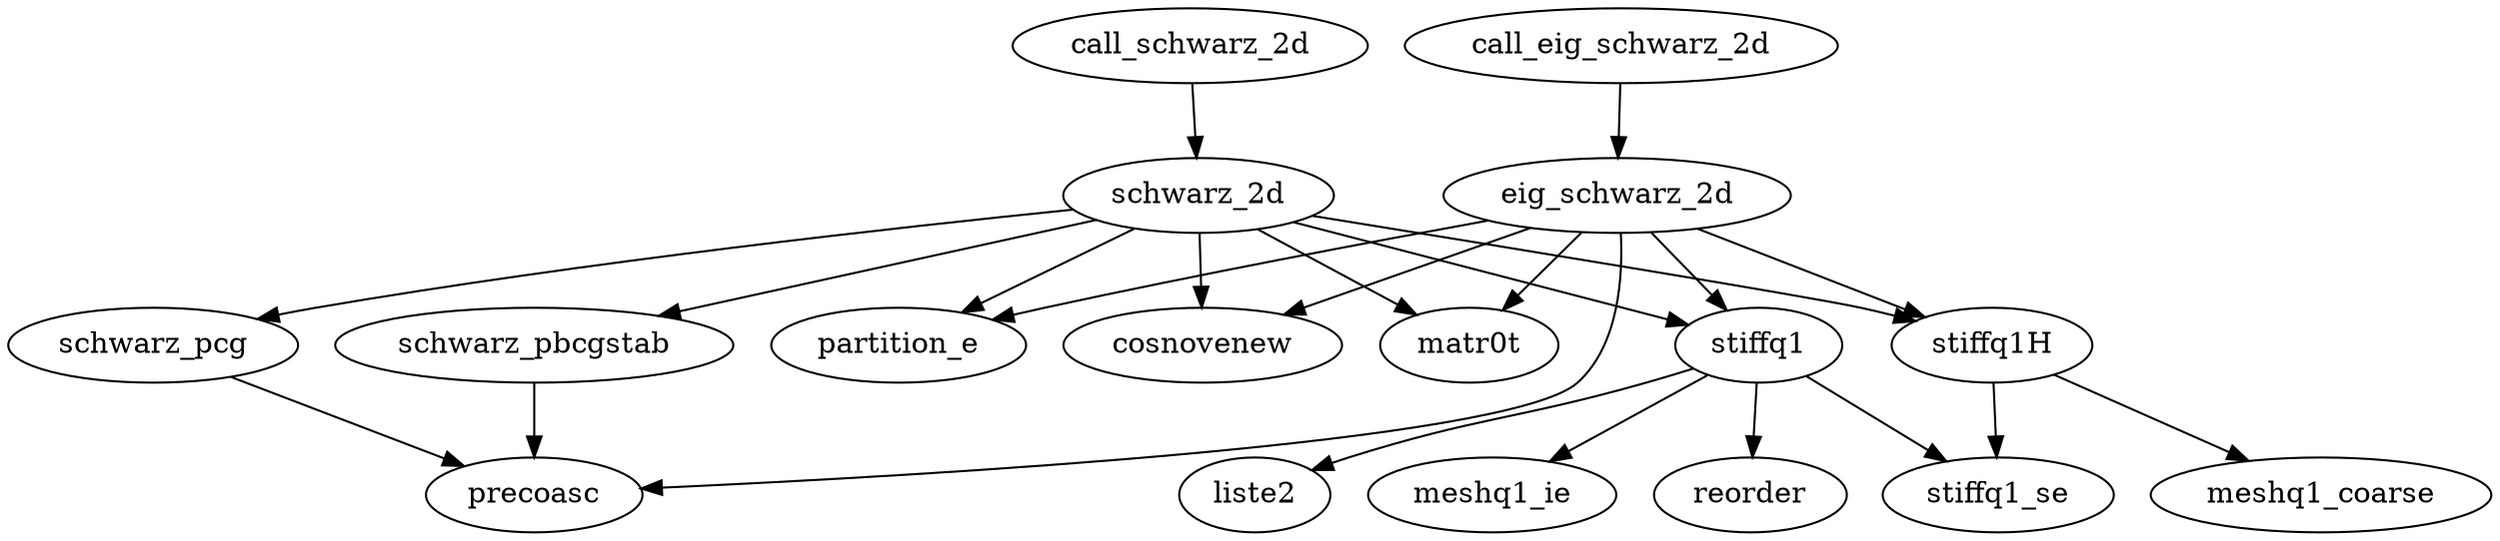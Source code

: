 /* Created by mdot for Matlab */
digraph m2html {
  call_eig_schwarz_2d -> eig_schwarz_2d;
  call_schwarz_2d -> schwarz_2d;
  eig_schwarz_2d -> cosnovenew;
  eig_schwarz_2d -> matr0t;
  eig_schwarz_2d -> partition_e;
  eig_schwarz_2d -> precoasc;
  eig_schwarz_2d -> stiffq1;
  eig_schwarz_2d -> stiffq1H;
  schwarz_2d -> cosnovenew;
  schwarz_2d -> matr0t;
  schwarz_2d -> partition_e;
  schwarz_2d -> schwarz_pbcgstab;
  schwarz_2d -> schwarz_pcg;
  schwarz_2d -> stiffq1;
  schwarz_2d -> stiffq1H;
  schwarz_pbcgstab -> precoasc;
  schwarz_pcg -> precoasc;
  stiffq1 -> liste2;
  stiffq1 -> meshq1_ie;
  stiffq1 -> reorder;
  stiffq1 -> stiffq1_se;
  stiffq1H -> meshq1_coarse;
  stiffq1H -> stiffq1_se;

  call_eig_schwarz_2d [URL="call_eig_schwarz_2d.html"];
  call_schwarz_2d [URL="call_schwarz_2d.html"];
  cosnovenew [URL="cosnovenew.html"];
  eig_schwarz_2d [URL="eig_schwarz_2d.html"];
  liste2 [URL="liste2.html"];
  matr0t [URL="matr0t.html"];
  meshq1_coarse [URL="meshq1_coarse.html"];
  meshq1_ie [URL="meshq1_ie.html"];
  partition_e [URL="partition_e.html"];
  precoasc [URL="precoasc.html"];
  reorder [URL="reorder.html"];
  schwarz_2d [URL="schwarz_2d.html"];
  schwarz_pbcgstab [URL="schwarz_pbcgstab.html"];
  schwarz_pcg [URL="schwarz_pcg.html"];
  stiffq1 [URL="stiffq1.html"];
  stiffq1H [URL="stiffq1H.html"];
  stiffq1_se [URL="stiffq1_se.html"];
}